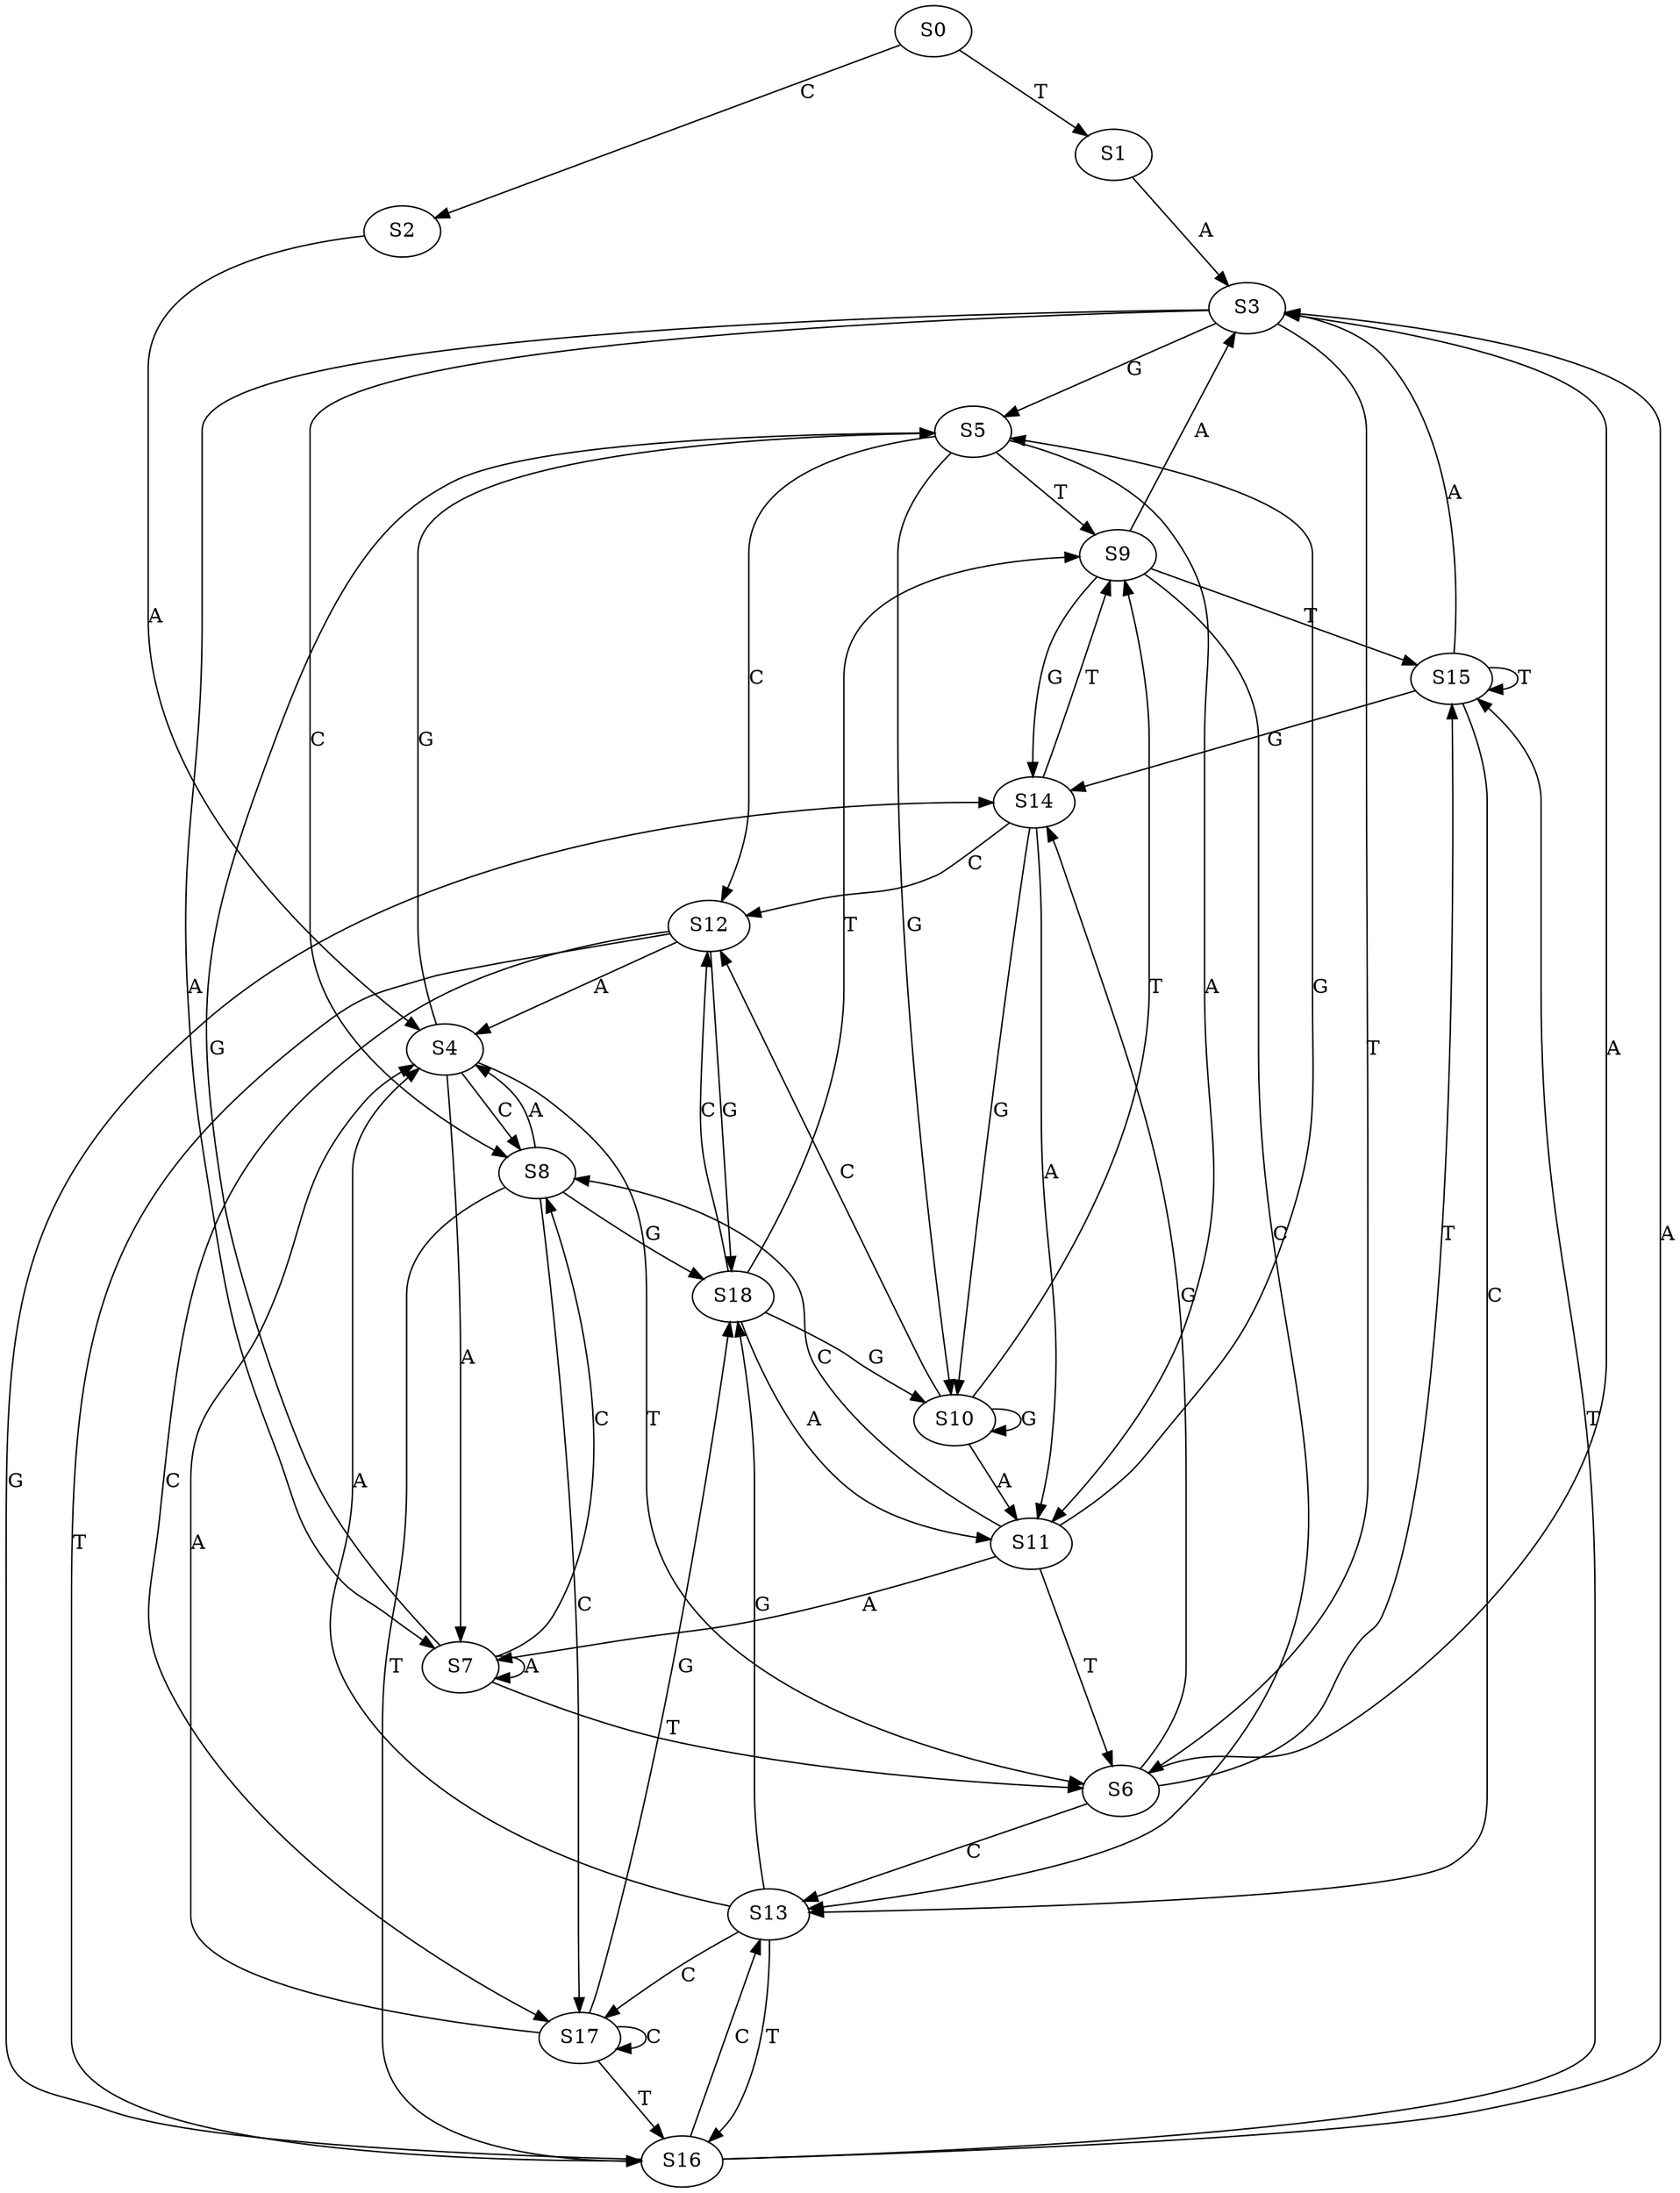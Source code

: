 strict digraph  {
	S0 -> S1 [ label = T ];
	S0 -> S2 [ label = C ];
	S1 -> S3 [ label = A ];
	S2 -> S4 [ label = A ];
	S3 -> S5 [ label = G ];
	S3 -> S6 [ label = T ];
	S3 -> S7 [ label = A ];
	S3 -> S8 [ label = C ];
	S4 -> S5 [ label = G ];
	S4 -> S6 [ label = T ];
	S4 -> S8 [ label = C ];
	S4 -> S7 [ label = A ];
	S5 -> S9 [ label = T ];
	S5 -> S10 [ label = G ];
	S5 -> S11 [ label = A ];
	S5 -> S12 [ label = C ];
	S6 -> S3 [ label = A ];
	S6 -> S13 [ label = C ];
	S6 -> S14 [ label = G ];
	S6 -> S15 [ label = T ];
	S7 -> S6 [ label = T ];
	S7 -> S8 [ label = C ];
	S7 -> S5 [ label = G ];
	S7 -> S7 [ label = A ];
	S8 -> S4 [ label = A ];
	S8 -> S16 [ label = T ];
	S8 -> S17 [ label = C ];
	S8 -> S18 [ label = G ];
	S9 -> S3 [ label = A ];
	S9 -> S13 [ label = C ];
	S9 -> S14 [ label = G ];
	S9 -> S15 [ label = T ];
	S10 -> S11 [ label = A ];
	S10 -> S9 [ label = T ];
	S10 -> S10 [ label = G ];
	S10 -> S12 [ label = C ];
	S11 -> S5 [ label = G ];
	S11 -> S7 [ label = A ];
	S11 -> S8 [ label = C ];
	S11 -> S6 [ label = T ];
	S12 -> S17 [ label = C ];
	S12 -> S16 [ label = T ];
	S12 -> S18 [ label = G ];
	S12 -> S4 [ label = A ];
	S13 -> S16 [ label = T ];
	S13 -> S18 [ label = G ];
	S13 -> S17 [ label = C ];
	S13 -> S4 [ label = A ];
	S14 -> S11 [ label = A ];
	S14 -> S9 [ label = T ];
	S14 -> S12 [ label = C ];
	S14 -> S10 [ label = G ];
	S15 -> S13 [ label = C ];
	S15 -> S3 [ label = A ];
	S15 -> S14 [ label = G ];
	S15 -> S15 [ label = T ];
	S16 -> S14 [ label = G ];
	S16 -> S13 [ label = C ];
	S16 -> S3 [ label = A ];
	S16 -> S15 [ label = T ];
	S17 -> S18 [ label = G ];
	S17 -> S17 [ label = C ];
	S17 -> S4 [ label = A ];
	S17 -> S16 [ label = T ];
	S18 -> S10 [ label = G ];
	S18 -> S9 [ label = T ];
	S18 -> S11 [ label = A ];
	S18 -> S12 [ label = C ];
}
